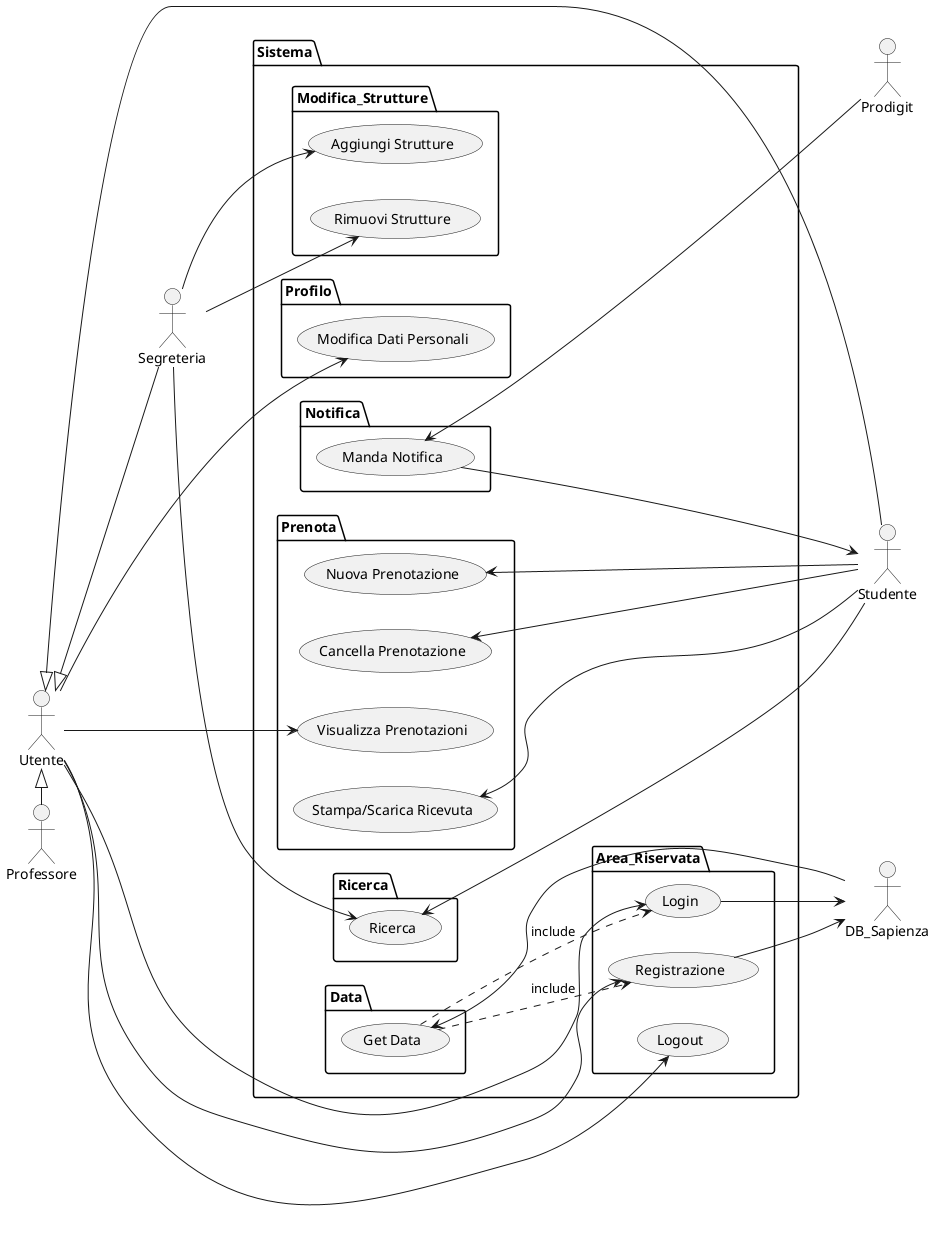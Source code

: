 @startuml
left to right direction

package Sistema {
	package Modifica_Strutture {
        usecase "Aggiungi Strutture" as UC27
        usecase "Rimuovi Strutture" as UC28
	}
	package Area_Riservata {
		usecase "Registrazione" as UC12
		usecase "Login" as UC13
		usecase "Logout" as UC25
	}
	package Profilo {
		usecase "Modifica Dati Personali" as UC14
	}
	package Notifica {
		usecase "Manda Notifica" as UC16
	}
	package Prenota {
		usecase "Nuova Prenotazione" as UC17
		usecase "Cancella Prenotazione" as UC18
		usecase "Visualizza Prenotazioni" as UC19
		usecase "Stampa/Scarica Ricevuta" as UC20
	}
	package Data {
		usecase "Get Data" as UC21
	}
	package Ricerca {
		usecase "Ricerca" as UC15
	}
}

:Studente: as st
:Segreteria: as seg
:Professore: as pr
:Utente: as ut
:DB_Sapienza: as sap
:Prodigit: as pg

UC16 <--- pg
UC21 <- sap
UC12 --> sap
UC13 --> sap
seg --> UC15
seg --> UC27
seg --> UC28
UC15 <--- st
UC17 <--- st
UC18 <--- st
UC20 <--- st
st <- UC16
UC21 ..> UC12 : include
UC21 ..> UC13 : include
ut --> UC12
ut --> UC13
ut -> UC14
ut --> UC19
ut --> UC25
ut <|- pr
ut <|-- seg
ut <|-- st
@enduml
